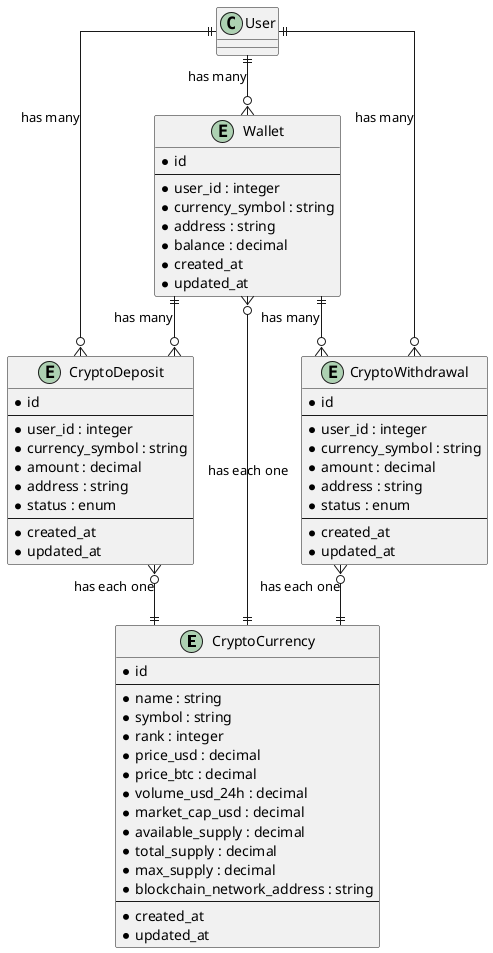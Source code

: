 @startuml

' avoid problems with angled crows feet
skinparam linetype ortho

entity CryptoCurrency {
    * id
    --
    * name : string
    * symbol : string
    * rank : integer
    * price_usd : decimal
    * price_btc : decimal
    * volume_usd_24h : decimal
    * market_cap_usd : decimal
    * available_supply : decimal
    * total_supply : decimal
    * max_supply : decimal
    * blockchain_network_address : string
    --
    * created_at
    * updated_at
}

entity Wallet {
    * id
    --
    * user_id : integer
    * currency_symbol : string
    * address : string
    * balance : decimal
    * created_at
    * updated_at
}

entity CryptoDeposit {
    * id
    --
    * user_id : integer
    * currency_symbol : string
    * amount : decimal
    * address : string
    * status : enum
    --
    * created_at
    * updated_at
}

entity CryptoWithdrawal {
    * id
    --
    * user_id : integer
    * currency_symbol : string
    * amount : decimal
    * address : string
    * status : enum
    --
    * created_at
    * updated_at
}

' Relationships

User ||--o{ Wallet : has many
User ||--o{ CryptoDeposit : has many
User ||--o{ CryptoWithdrawal : has many

Wallet ||--o{ CryptoDeposit : has many
Wallet ||--o{ CryptoWithdrawal : has many
Wallet }o--|| CryptoCurrency : has each one

CryptoDeposit }o--|| CryptoCurrency : has each one
CryptoWithdrawal }o--|| CryptoCurrency : has each one

@enduml
